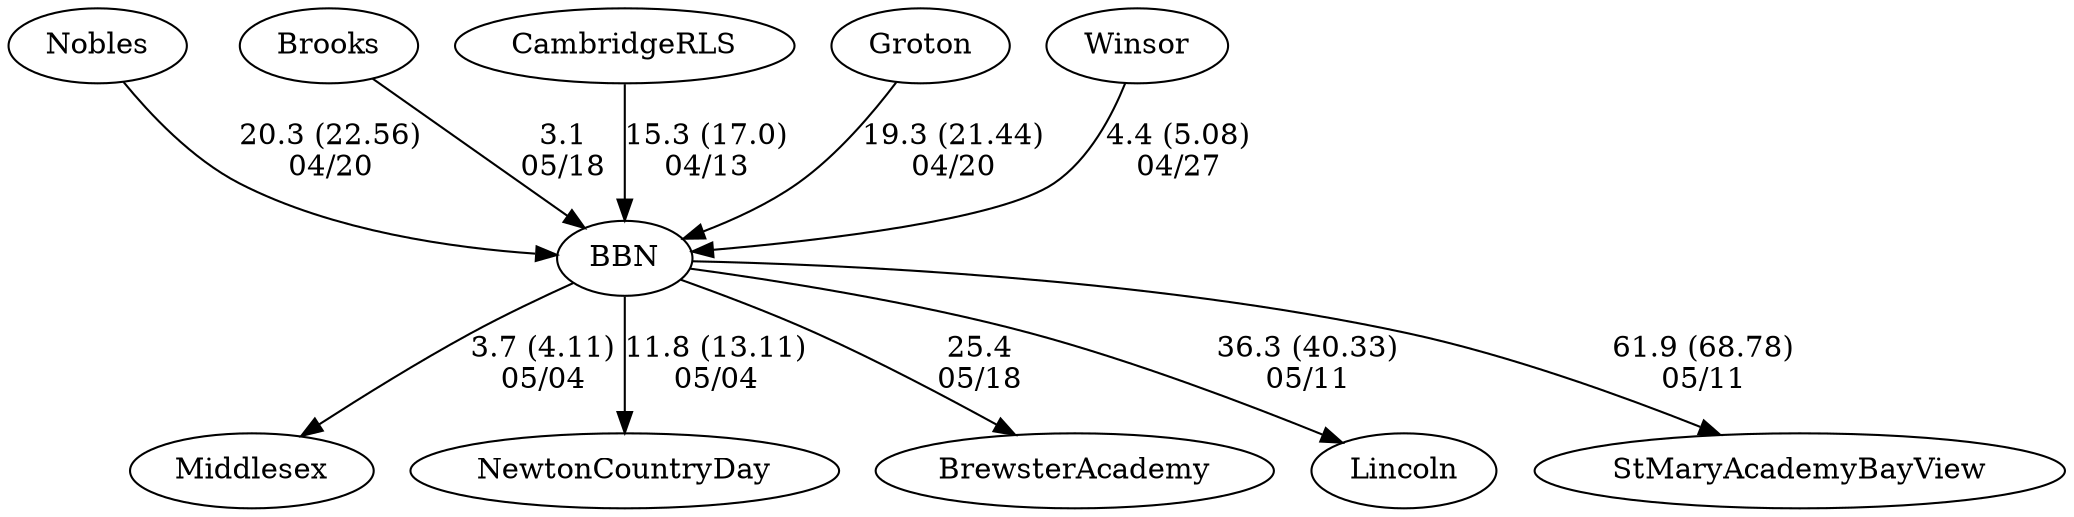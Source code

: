 digraph girls2foursBBN {Middlesex [URL="girls2foursBBNMiddlesex.html"];Nobles [URL="girls2foursBBNNobles.html"];BBN [URL="girls2foursBBNBBN.html"];Brooks [URL="girls2foursBBNBrooks.html"];CambridgeRLS [URL="girls2foursBBNCambridgeRLS.html"];Groton [URL="girls2foursBBNGroton.html"];Winsor [URL="girls2foursBBNWinsor.html"];NewtonCountryDay [URL="girls2foursBBNNewtonCountryDay.html"];BrewsterAcademy [URL="girls2foursBBNBrewsterAcademy.html"];Lincoln [URL="girls2foursBBNLincoln.html"];StMaryAcademyBayView [URL="girls2foursBBNStMaryAcademyBayView.html"];BBN -> Middlesex[label="3.7 (4.11)
05/04", weight="97", tooltip="NEIRA, NCDS, Middlesex, BB&N (hosted)			
Distance: 1350 M Conditions: Conditions stayed consistent for the races, A slight crossing head wind from Cambridge to Boston. Comments: A good day of racing, well done by all boats. Thanks to MDX and NCDS for making it easy.
None", URL="https://www.row2k.com/results/resultspage.cfm?UID=8FA4B72699D2163ED86519848FFC5337&cat=1", random="random"]; 
BBN -> NewtonCountryDay[label="11.8 (13.11)
05/04", weight="89", tooltip="NEIRA, NCDS, Middlesex, BB&N (hosted)			
Distance: 1350 M Conditions: Conditions stayed consistent for the races, A slight crossing head wind from Cambridge to Boston. Comments: A good day of racing, well done by all boats. Thanks to MDX and NCDS for making it easy.
None", URL="https://www.row2k.com/results/resultspage.cfm?UID=8FA4B72699D2163ED86519848FFC5337&cat=1", random="random"]; 
BBN -> Lincoln[label="36.3 (40.33)
05/11", weight="64", tooltip="NEIRA, BB&N, Bay View, Lincoln			
Distance: 1350 M Conditions: 2V race slight crossing head wind
Pretty neutral for the 1V Comments: A bit chilly but good conditions, well done by all boats. Thanks to Lincoln and Bay View for making the trip.
None", URL="https://www.row2k.com/results/resultspage.cfm?UID=BA150C07F46A8CF05BDF8F6CF54794E7&cat=1", random="random"]; 
BBN -> StMaryAcademyBayView[label="61.9 (68.78)
05/11", weight="39", tooltip="NEIRA, BB&N, Bay View, Lincoln			
Distance: 1350 M Conditions: 2V race slight crossing head wind
Pretty neutral for the 1V Comments: A bit chilly but good conditions, well done by all boats. Thanks to Lincoln and Bay View for making the trip.
None", URL="https://www.row2k.com/results/resultspage.cfm?UID=BA150C07F46A8CF05BDF8F6CF54794E7&cat=1", random="random"]; 
CambridgeRLS -> BBN[label="15.3 (17.0)
04/13", weight="85", tooltip="NEIRA Boys & Girls Fours,BB&N CRLS			
Distance: 1350 M Conditions: Crossing tail wind at the start, to crossing head wind in last 1/3. Conmditions varoed durig the day Comments: A good day for all racers lining up in a crossing tail wind at the start.
None", URL="https://www.row2k.com/results/resultspage.cfm?UID=F2BDD2379584CF678DC6C30959529211&cat=5", random="random"]; 
Nobles -> BBN[label="20.3 (22.56)
04/20", weight="80", tooltip="NEIRA Girls Fours, Nobles, Groton, BB&N (hosted)			
Distance: 1350 M Conditions: Good conditions all day, even across lanes Comments: Good racing by all, in the 1V Nobles drifted in to the BB&N lane in the last 100 meters, then cut back out, finish order was not impacted but margin was.
Girls 7th, 8th and 9th for BB&N and Nobles raced in the JV course, Great to see everyone out there.
None", URL="https://www.row2k.com/results/resultspage.cfm?UID=61611297C2B5882317693DAB1794C8C4&cat=1", random="random"]; 
Groton -> BBN[label="19.3 (21.44)
04/20", weight="81", tooltip="NEIRA Girls Fours, Nobles, Groton, BB&N (hosted)			
Distance: 1350 M Conditions: Good conditions all day, even across lanes Comments: Good racing by all, in the 1V Nobles drifted in to the BB&N lane in the last 100 meters, then cut back out, finish order was not impacted but margin was.
Girls 7th, 8th and 9th for BB&N and Nobles raced in the JV course, Great to see everyone out there.
None", URL="https://www.row2k.com/results/resultspage.cfm?UID=61611297C2B5882317693DAB1794C8C4&cat=1", random="random"]; 
Brooks -> BBN[label="3.1
05/18", weight="97", tooltip="NEIRA Boys & Girls Fours,Brooks vs. BB&N, Brewster, Pingree and Thayer			
Distance: 1500m Conditions: Moderate (6-8 mph) crosswind/ cross headwind. Generally consistent throughout. B5 started 1-2 lengths over the line. Comments: Thanks everyone for a good afternoon of racing.
None", URL="https://www.row2k.com/results/resultspage.cfm?UID=58DEA62073910A6FCE2EB675464E90EB&cat=5", random="random"]; 
BBN -> BrewsterAcademy[label="25.4
05/18", weight="75", tooltip="NEIRA Boys & Girls Fours,Brooks vs. BB&N, Brewster, Pingree and Thayer			
Distance: 1500m Conditions: Moderate (6-8 mph) crosswind/ cross headwind. Generally consistent throughout. B5 started 1-2 lengths over the line. Comments: Thanks everyone for a good afternoon of racing.
None", URL="https://www.row2k.com/results/resultspage.cfm?UID=58DEA62073910A6FCE2EB675464E90EB&cat=5", random="random"]; 
Winsor -> BBN[label="4.4 (5.08)
04/27", weight="96", tooltip="NEIRA,The Winsor School vs. BB&N			
Distance: 1300 Conditions: Flat and equal conditions across all races. Steering in 3V race resulted in both crews finishing off the course with an indistinguishable margin (deemed a tie). 4V crews reversed lanes mid-race, potentially impacting margin but not finish order. 5th and 6th boats were composite to provide a race for all athletes. Thank you to BB&N for a fun race!
None", URL="https://www.row2k.com/results/resultspage.cfm?UID=0A06BB5337D4EBAFB4A716F6CCD660BF&cat=1", random="random"]}
